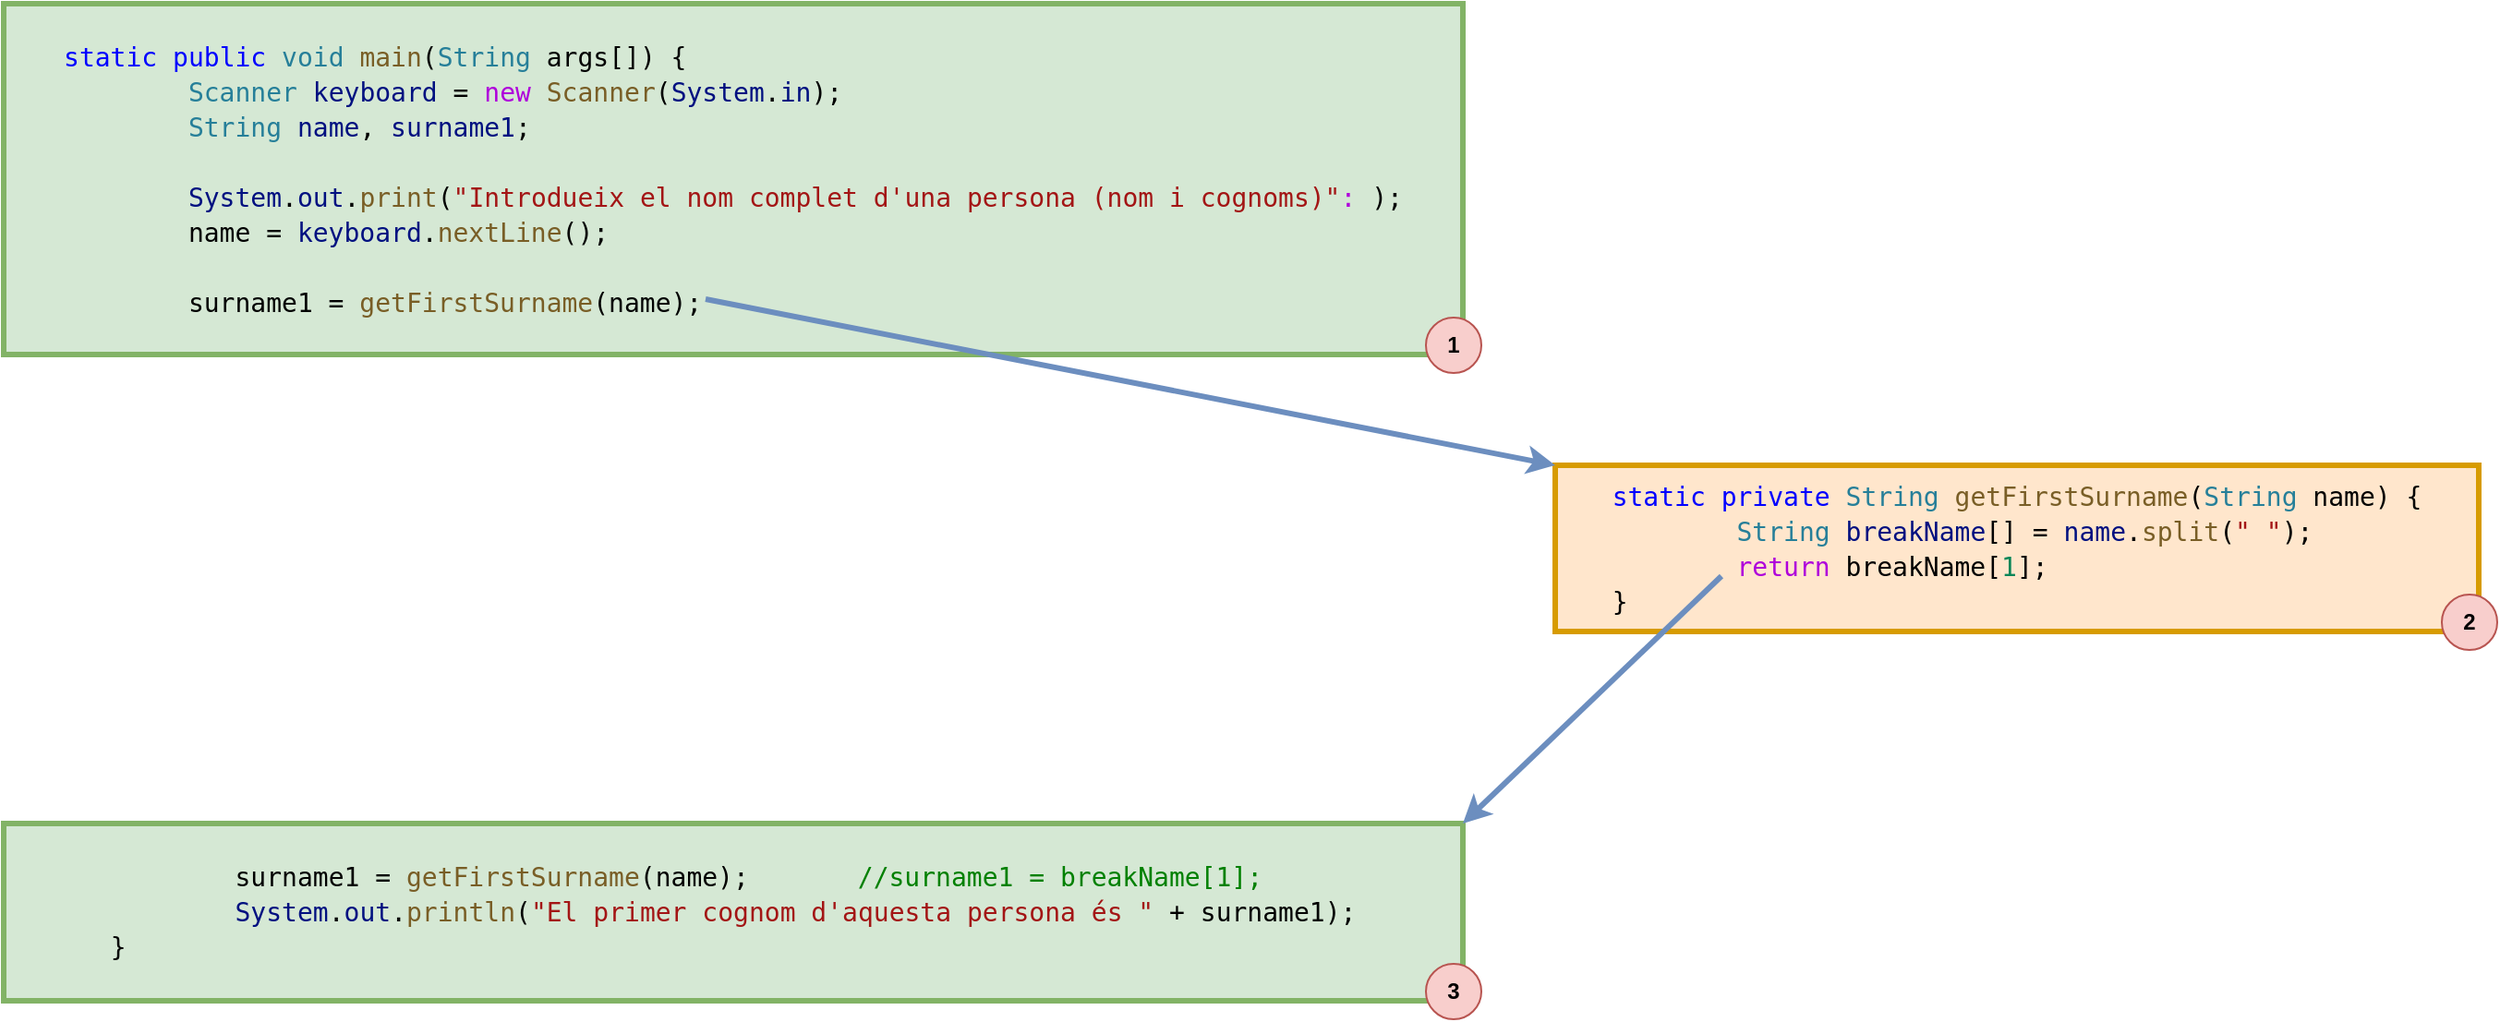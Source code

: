 <mxfile version="24.7.17">
  <diagram name="Page-1" id="T-gzN3W7ZyekmYyn_9fb">
    <mxGraphModel dx="1434" dy="751" grid="1" gridSize="10" guides="1" tooltips="1" connect="1" arrows="1" fold="1" page="1" pageScale="1" pageWidth="827" pageHeight="1169" math="0" shadow="0">
      <root>
        <mxCell id="0" />
        <mxCell id="1" parent="0" />
        <mxCell id="oYFZ5jz1tXcfwGcMjV8x-1" value="&lt;div align=&quot;justify&quot; style=&quot;color: rgb(59, 59, 59); font-family: &amp;quot;Droid Sans Mono&amp;quot;, &amp;quot;monospace&amp;quot;, monospace; font-weight: normal; font-size: 14px; line-height: 19px; white-space: pre;&quot;&gt;&lt;div&gt;&lt;span style=&quot;color: rgb(0, 0, 255);&quot;&gt;static&lt;/span&gt;&lt;span style=&quot;color: rgb(0, 0, 0);&quot;&gt; &lt;/span&gt;&lt;span style=&quot;color: rgb(0, 0, 255);&quot;&gt;public&lt;/span&gt;&lt;span style=&quot;color: rgb(0, 0, 0);&quot;&gt; &lt;/span&gt;&lt;span style=&quot;color: rgb(38, 127, 153);&quot;&gt;void&lt;/span&gt;&lt;span style=&quot;color: rgb(0, 0, 0);&quot;&gt; &lt;/span&gt;&lt;span style=&quot;color: rgb(121, 94, 38);&quot;&gt;main&lt;/span&gt;&lt;span style=&quot;color: rgb(0, 0, 0);&quot;&gt;(&lt;/span&gt;&lt;span style=&quot;color: rgb(38, 127, 153);&quot;&gt;String&lt;/span&gt;&lt;span style=&quot;color: rgb(0, 0, 0);&quot;&gt; args[]) {&lt;/span&gt;&lt;/div&gt;&lt;div&gt;&lt;span style=&quot;color: rgb(0, 0, 0);&quot;&gt;        &lt;/span&gt;&lt;span style=&quot;color: rgb(38, 127, 153);&quot;&gt;Scanner&lt;/span&gt;&lt;span style=&quot;color: rgb(0, 0, 0);&quot;&gt; &lt;/span&gt;&lt;span style=&quot;color: rgb(0, 16, 128);&quot;&gt;keyboard&lt;/span&gt;&lt;span style=&quot;color: rgb(0, 0, 0);&quot;&gt; = &lt;/span&gt;&lt;span style=&quot;color: rgb(175, 0, 219);&quot;&gt;new&lt;/span&gt;&lt;span style=&quot;color: rgb(0, 0, 0);&quot;&gt; &lt;/span&gt;&lt;span style=&quot;color: rgb(121, 94, 38);&quot;&gt;Scanner&lt;/span&gt;&lt;span style=&quot;color: rgb(0, 0, 0);&quot;&gt;(&lt;/span&gt;&lt;span style=&quot;color: rgb(0, 16, 128);&quot;&gt;System&lt;/span&gt;&lt;span style=&quot;color: rgb(0, 0, 0);&quot;&gt;.&lt;/span&gt;&lt;span style=&quot;color: rgb(0, 16, 128);&quot;&gt;in&lt;/span&gt;&lt;span style=&quot;color: rgb(0, 0, 0);&quot;&gt;);&lt;/span&gt;&lt;/div&gt;&lt;div&gt;&lt;span style=&quot;color: rgb(0, 0, 0);&quot;&gt;        &lt;/span&gt;&lt;span style=&quot;color: rgb(38, 127, 153);&quot;&gt;String&lt;/span&gt;&lt;span style=&quot;color: rgb(0, 0, 0);&quot;&gt; &lt;/span&gt;&lt;span style=&quot;color: rgb(0, 16, 128);&quot;&gt;name&lt;/span&gt;&lt;span style=&quot;color: rgb(0, 0, 0);&quot;&gt;, &lt;/span&gt;&lt;span style=&quot;color: rgb(0, 16, 128);&quot;&gt;surname1&lt;/span&gt;&lt;span style=&quot;color: rgb(0, 0, 0);&quot;&gt;;&lt;/span&gt;&lt;/div&gt;&lt;br&gt;&lt;div&gt;&lt;span style=&quot;color: rgb(0, 0, 0);&quot;&gt;        &lt;/span&gt;&lt;span style=&quot;color: rgb(0, 16, 128);&quot;&gt;System&lt;/span&gt;&lt;span style=&quot;color: rgb(0, 0, 0);&quot;&gt;.&lt;/span&gt;&lt;span style=&quot;color: rgb(0, 16, 128);&quot;&gt;out&lt;/span&gt;&lt;span style=&quot;color: rgb(0, 0, 0);&quot;&gt;.&lt;/span&gt;&lt;span style=&quot;color: rgb(121, 94, 38);&quot;&gt;print&lt;/span&gt;&lt;span style=&quot;color: rgb(0, 0, 0);&quot;&gt;(&lt;/span&gt;&lt;span style=&quot;color: rgb(163, 21, 21);&quot;&gt;&quot;Introdueix el nom complet d&#39;una persona (nom i cognoms)&quot;&lt;/span&gt;&lt;span style=&quot;color: rgb(175, 0, 219);&quot;&gt;:&lt;/span&gt;&lt;span style=&quot;color: rgb(0, 0, 0);&quot;&gt; );&lt;/span&gt;&lt;/div&gt;&lt;div&gt;&lt;span style=&quot;color: rgb(0, 0, 0);&quot;&gt;        name = &lt;/span&gt;&lt;span style=&quot;color: rgb(0, 16, 128);&quot;&gt;keyboard&lt;/span&gt;&lt;span style=&quot;color: rgb(0, 0, 0);&quot;&gt;.&lt;/span&gt;&lt;span style=&quot;color: rgb(121, 94, 38);&quot;&gt;nextLine&lt;/span&gt;&lt;span style=&quot;color: rgb(0, 0, 0);&quot;&gt;();&lt;/span&gt;&lt;/div&gt;&lt;br&gt;&lt;div&gt;&lt;span style=&quot;color: rgb(0, 0, 0);&quot;&gt;        surname1 = &lt;/span&gt;&lt;span style=&quot;color: rgb(121, 94, 38);&quot;&gt;getFirstSurname&lt;/span&gt;&lt;span style=&quot;color: rgb(0, 0, 0);&quot;&gt;(name);&lt;/span&gt;&lt;/div&gt;&lt;/div&gt;" style="rounded=0;whiteSpace=wrap;html=1;fillColor=#d5e8d4;strokeColor=#82b366;strokeWidth=3;labelBackgroundColor=#d5e8d4;" vertex="1" parent="1">
          <mxGeometry x="10" y="20" width="790" height="190" as="geometry" />
        </mxCell>
        <mxCell id="oYFZ5jz1tXcfwGcMjV8x-2" value="&lt;div align=&quot;justify&quot; style=&quot;color: rgb(59, 59, 59); font-family: &amp;quot;Droid Sans Mono&amp;quot;, &amp;quot;monospace&amp;quot;, monospace; font-weight: normal; font-size: 14px; line-height: 19px; white-space: pre;&quot;&gt;&lt;div&gt;&lt;span style=&quot;color: #0000ff;&quot;&gt;static&lt;/span&gt;&lt;span style=&quot;color: #000000;&quot;&gt; &lt;/span&gt;&lt;span style=&quot;color: #0000ff;&quot;&gt;private&lt;/span&gt;&lt;span style=&quot;color: #000000;&quot;&gt; &lt;/span&gt;&lt;span style=&quot;color: #267f99;&quot;&gt;String&lt;/span&gt;&lt;span style=&quot;color: #000000;&quot;&gt; &lt;/span&gt;&lt;span style=&quot;color: #795e26;&quot;&gt;getFirstSurname&lt;/span&gt;&lt;span style=&quot;color: #000000;&quot;&gt;(&lt;/span&gt;&lt;span style=&quot;color: #267f99;&quot;&gt;String&lt;/span&gt;&lt;span style=&quot;color: #000000;&quot;&gt; name) {&lt;/span&gt;&lt;/div&gt;&lt;div&gt;&lt;span style=&quot;color: #000000;&quot;&gt;        &lt;/span&gt;&lt;span style=&quot;color: #267f99;&quot;&gt;String&lt;/span&gt;&lt;span style=&quot;color: #000000;&quot;&gt; &lt;/span&gt;&lt;span style=&quot;color: #001080;&quot;&gt;breakName&lt;/span&gt;&lt;span style=&quot;color: #000000;&quot;&gt;[] = &lt;/span&gt;&lt;span style=&quot;color: #001080;&quot;&gt;name&lt;/span&gt;&lt;span style=&quot;color: #000000;&quot;&gt;.&lt;/span&gt;&lt;span style=&quot;color: #795e26;&quot;&gt;split&lt;/span&gt;&lt;span style=&quot;color: #000000;&quot;&gt;(&lt;/span&gt;&lt;span style=&quot;color: #a31515;&quot;&gt;&quot; &quot;&lt;/span&gt;&lt;span style=&quot;color: #000000;&quot;&gt;);&lt;/span&gt;&lt;/div&gt;&lt;div&gt;&lt;span style=&quot;color: #000000;&quot;&gt;        &lt;/span&gt;&lt;span style=&quot;color: #af00db;&quot;&gt;return&lt;/span&gt;&lt;span style=&quot;color: #000000;&quot;&gt; breakName[&lt;/span&gt;&lt;span style=&quot;color: #098658;&quot;&gt;1&lt;/span&gt;&lt;span style=&quot;color: #000000;&quot;&gt;];&lt;/span&gt;&lt;/div&gt;&lt;div&gt;&lt;span style=&quot;color: #000000;&quot;&gt;}&lt;/span&gt;&lt;/div&gt;&lt;/div&gt;" style="rounded=0;whiteSpace=wrap;html=1;fillColor=#ffe6cc;strokeColor=#d79b00;strokeWidth=3;labelBackgroundColor=#FFE6CC;" vertex="1" parent="1">
          <mxGeometry x="850" y="270" width="500" height="90" as="geometry" />
        </mxCell>
        <mxCell id="eLmJEH-nsi4JKKOhxShT-24" value="&lt;b&gt;1&lt;/b&gt;" style="ellipse;whiteSpace=wrap;html=1;aspect=fixed;fillColor=#f8cecc;strokeColor=#b85450;" parent="1" vertex="1">
          <mxGeometry x="780" y="190" width="30" height="30" as="geometry" />
        </mxCell>
        <mxCell id="oYFZ5jz1tXcfwGcMjV8x-3" value="&lt;b&gt;2&lt;/b&gt;" style="ellipse;whiteSpace=wrap;html=1;aspect=fixed;fillColor=#f8cecc;strokeColor=#b85450;" vertex="1" parent="1">
          <mxGeometry x="1330" y="340" width="30" height="30" as="geometry" />
        </mxCell>
        <mxCell id="oYFZ5jz1tXcfwGcMjV8x-4" value="&lt;div style=&quot;color: rgb(59, 59, 59); font-family: &amp;quot;Droid Sans Mono&amp;quot;, &amp;quot;monospace&amp;quot;, monospace; font-weight: normal; font-size: 14px; line-height: 19px; white-space: pre;&quot; align=&quot;justify&quot;&gt;&lt;div&gt;&lt;span style=&quot;color: #000000;&quot;&gt;&lt;span style=&quot;white-space: pre;&quot;&gt;&#x9;&lt;/span&gt;surname1 = &lt;/span&gt;&lt;span style=&quot;color: #795e26;&quot;&gt;getFirstSurname&lt;/span&gt;&lt;span style=&quot;color: #000000;&quot;&gt;(name); &lt;span style=&quot;white-space: pre;&quot;&gt;&#x9;&lt;/span&gt;&lt;/span&gt;&lt;span style=&quot;color: #008000;&quot;&gt;//surname1 = breakName[1];&lt;/span&gt;&lt;/div&gt;&lt;div&gt;&lt;span style=&quot;color: #000000;&quot;&gt;        &lt;/span&gt;&lt;span style=&quot;color: #001080;&quot;&gt;System&lt;/span&gt;&lt;span style=&quot;color: #000000;&quot;&gt;.&lt;/span&gt;&lt;span style=&quot;color: #001080;&quot;&gt;out&lt;/span&gt;&lt;span style=&quot;color: #000000;&quot;&gt;.&lt;/span&gt;&lt;span style=&quot;color: #795e26;&quot;&gt;println&lt;/span&gt;&lt;span style=&quot;color: #000000;&quot;&gt;(&lt;/span&gt;&lt;span style=&quot;color: #a31515;&quot;&gt;&quot;El primer cognom d&#39;aquesta persona és &quot;&lt;/span&gt;&lt;span style=&quot;color: #000000;&quot;&gt; + surname1);&lt;/span&gt;&lt;/div&gt;&lt;div&gt;&lt;span style=&quot;color: #000000;&quot;&gt;}&lt;/span&gt;&lt;/div&gt;&lt;/div&gt;" style="rounded=0;whiteSpace=wrap;html=1;fillColor=#d5e8d4;strokeColor=#82b366;strokeWidth=3;labelBackgroundColor=#D5E8D4;" vertex="1" parent="1">
          <mxGeometry x="10" y="464" width="790" height="96" as="geometry" />
        </mxCell>
        <mxCell id="oYFZ5jz1tXcfwGcMjV8x-5" value="&lt;b&gt;3&lt;/b&gt;" style="ellipse;whiteSpace=wrap;html=1;aspect=fixed;fillColor=#f8cecc;strokeColor=#b85450;" vertex="1" parent="1">
          <mxGeometry x="780" y="540" width="30" height="30" as="geometry" />
        </mxCell>
        <mxCell id="oYFZ5jz1tXcfwGcMjV8x-18" value="" style="endArrow=classic;html=1;rounded=0;strokeColor=#6c8ebf;fillColor=#dae8fc;strokeWidth=3;entryX=0;entryY=0;entryDx=0;entryDy=0;" edge="1" parent="1" target="oYFZ5jz1tXcfwGcMjV8x-2">
          <mxGeometry width="50" height="50" relative="1" as="geometry">
            <mxPoint x="390" y="180" as="sourcePoint" />
            <mxPoint x="460" y="140" as="targetPoint" />
          </mxGeometry>
        </mxCell>
        <mxCell id="oYFZ5jz1tXcfwGcMjV8x-19" value="" style="endArrow=classic;html=1;rounded=0;entryX=1;entryY=0;entryDx=0;entryDy=0;fillColor=#dae8fc;strokeColor=#6c8ebf;strokeWidth=3;" edge="1" parent="1" target="oYFZ5jz1tXcfwGcMjV8x-4">
          <mxGeometry width="50" height="50" relative="1" as="geometry">
            <mxPoint x="940" y="330" as="sourcePoint" />
            <mxPoint x="990" y="280" as="targetPoint" />
          </mxGeometry>
        </mxCell>
      </root>
    </mxGraphModel>
  </diagram>
</mxfile>
